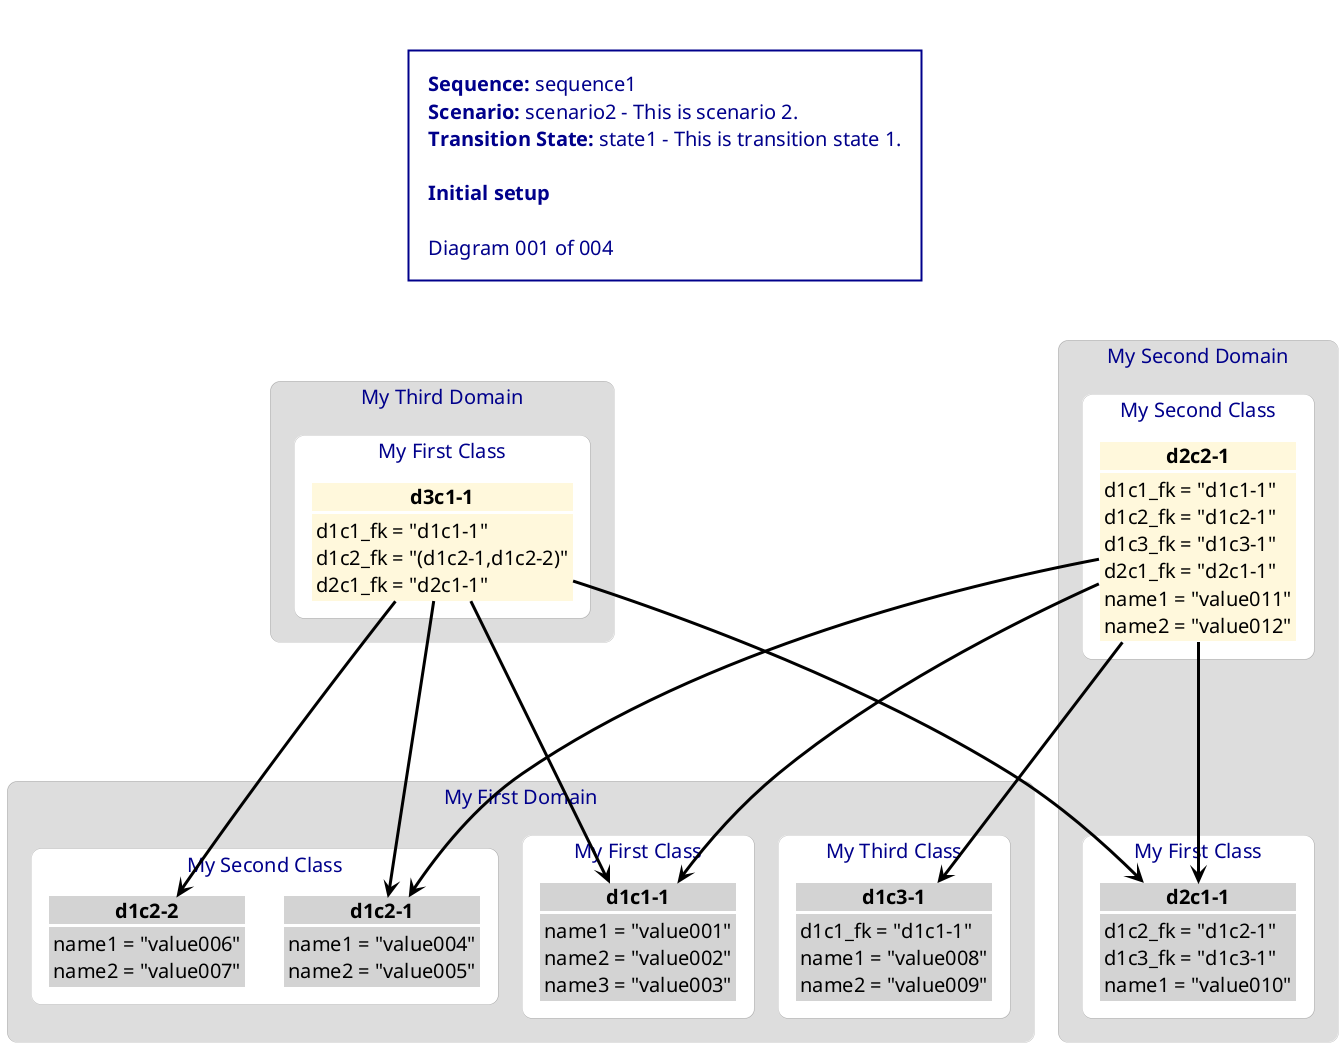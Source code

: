 @startuml sequence1_scenario2_state1_001_initial

<style>
    Shadowing false
    Rectangle {
        BackgroundColor white
        FontColor black
        FontSize 18
        FontStyle bold
        HorizontalAlignment left
        LineThickness 0
        RoundCorner 20
    }
    Object {
        BackgroundColor white
        FontColor white
        FontSize 20
        FontStyle normal
        HorizontalAlignment left
        LineColor white
        LineThickness 3
        RoundCorner 20
    }
    Arrow {
        LineThickness 3
        LineColor black
    }
    Title {
        BackgroundColor white
        FontColor darkblue
        FontSize 20
        FontStyle normal
        HorizontalAlignment left
        LineColor darkblue
        LineThickness 2
        Margin 50
        Padding 20
    }
</style>

title <b>Sequence:</b> sequence1\n<b>Scenario:</b> scenario2 - This is scenario 2.\n<b>Transition State:</b> state1 - This is transition state 1.\n\n<b>Initial setup</b>\n\nDiagram 001 of 004

rectangle "My First Domain" as domain1 #DDDDDD {
    rectangle "My First Class" as domain1_class1 #white {
        object "<color:black><b>d1c1-1</b></color>" as domain1_class1_d1c1_1 #lightgrey {
            <color:black>name1 = "value001"</color>
            <color:black>name2 = "value002"</color>
            <color:black>name3 = "value003"</color>
        }
    }
    rectangle "My Second Class" as domain1_class2 #white {
        object "<color:black><b>d1c2-1</b></color>" as domain1_class2_d1c2_1 #lightgrey {
            <color:black>name1 = "value004"</color>
            <color:black>name2 = "value005"</color>
        }
        object "<color:black><b>d1c2-2</b></color>" as domain1_class2_d1c2_2 #lightgrey {
            <color:black>name1 = "value006"</color>
            <color:black>name2 = "value007"</color>
        }
   }
    rectangle "My Third Class" as domain1_class3 #white {
        object "<color:black><b>d1c3-1</b></color>" as domain1_class3_d1c3_1 #lightgrey {
            <color:black>d1c1_fk = "d1c1-1"</color>
            <color:black>name1 = "value008"</color>
            <color:black>name2 = "value009"</color>
        }
    }
}
rectangle "My Second Domain" as domain2 #DDDDDD {
    rectangle "My First Class" as domain2_class1 #white {
        object "<color:black><b>d2c1-1</b></color>" as domain2_class1_d2c1_1 #lightgrey {
            <color:black>d1c2_fk = "d1c2-1"</color>
            <color:black>d1c3_fk = "d1c3-1"</color>
            <color:black>name1 = "value010"</color>
        }
    }
    rectangle "My Second Class" as domain2_class2 #white {
        object "<color:black><b>d2c2-1</b></color>" as domain2_class2_d2c2_1 #cornsilk {
            <color:black>d1c1_fk = "d1c1-1"</color>
            <color:black>d1c2_fk = "d1c2-1"</color>
            <color:black>d1c3_fk = "d1c3-1"</color>
            <color:black>d2c1_fk = "d2c1-1"</color>
            <color:black>name1 = "value011"</color>
            <color:black>name2 = "value012"</color>
        }
    }
}
rectangle "My Third Domain" as domain3 #DDDDDD {
    rectangle "My First Class" as domain3_class1 #white {
        object "<color:black><b>d3c1-1</b></color>" as domain3_class1_d3c1_1 #cornsilk {
            <color:black>d1c1_fk = "d1c1-1"</color>
            <color:black>d1c2_fk = "(d1c2-1,d1c2-2)"</color>
            <color:black>d2c1_fk = "d2c1-1"</color>
        }
    }
}

domain2_class2_d2c2_1 ----> domain1_class1_d1c1_1
domain2_class2_d2c2_1 ----> domain1_class2_d1c2_1
domain2_class2_d2c2_1 ----> domain1_class3_d1c3_1
domain2_class2_d2c2_1 ----> domain2_class1_d2c1_1
domain3_class1_d3c1_1 ----> domain1_class1_d1c1_1
domain3_class1_d3c1_1 ----> domain1_class2_d1c2_1
domain3_class1_d3c1_1 ----> domain1_class2_d1c2_2
domain3_class1_d3c1_1 ----> domain2_class1_d2c1_1

@enduml
